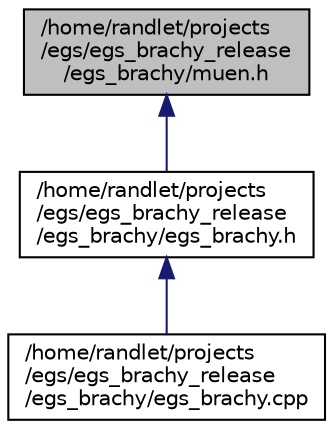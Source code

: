 digraph "/home/randlet/projects/egs/egs_brachy_release/egs_brachy/muen.h"
{
  edge [fontname="Helvetica",fontsize="10",labelfontname="Helvetica",labelfontsize="10"];
  node [fontname="Helvetica",fontsize="10",shape=record];
  Node1 [label="/home/randlet/projects\l/egs/egs_brachy_release\l/egs_brachy/muen.h",height=0.2,width=0.4,color="black", fillcolor="grey75", style="filled", fontcolor="black"];
  Node1 -> Node2 [dir="back",color="midnightblue",fontsize="10",style="solid",fontname="Helvetica"];
  Node2 [label="/home/randlet/projects\l/egs/egs_brachy_release\l/egs_brachy/egs_brachy.h",height=0.2,width=0.4,color="black", fillcolor="white", style="filled",URL="$egs__brachy_8h.html",tooltip="the main egs_brachy application header file "];
  Node2 -> Node3 [dir="back",color="midnightblue",fontsize="10",style="solid",fontname="Helvetica"];
  Node3 [label="/home/randlet/projects\l/egs/egs_brachy_release\l/egs_brachy/egs_brachy.cpp",height=0.2,width=0.4,color="black", fillcolor="white", style="filled",URL="$egs__brachy_8cpp.html",tooltip="the main egs_brachy application implementation file "];
}
